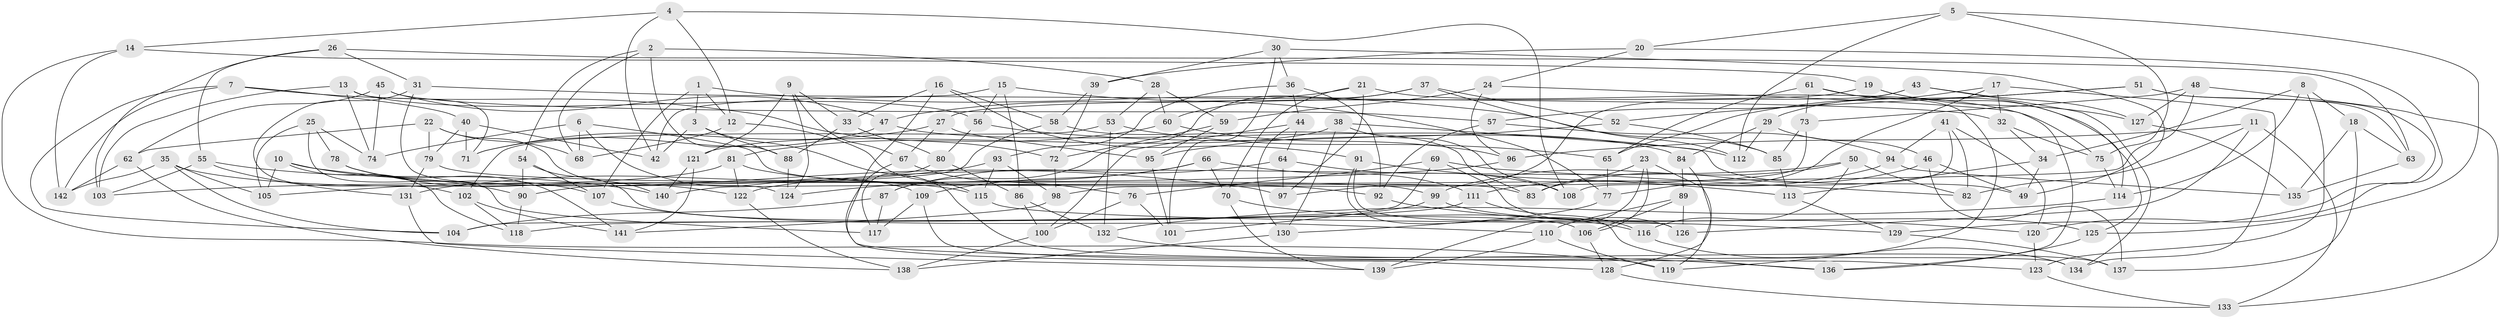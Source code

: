 // Generated by graph-tools (version 1.1) at 2025/37/03/09/25 02:37:48]
// undirected, 142 vertices, 284 edges
graph export_dot {
graph [start="1"]
  node [color=gray90,style=filled];
  1;
  2;
  3;
  4;
  5;
  6;
  7;
  8;
  9;
  10;
  11;
  12;
  13;
  14;
  15;
  16;
  17;
  18;
  19;
  20;
  21;
  22;
  23;
  24;
  25;
  26;
  27;
  28;
  29;
  30;
  31;
  32;
  33;
  34;
  35;
  36;
  37;
  38;
  39;
  40;
  41;
  42;
  43;
  44;
  45;
  46;
  47;
  48;
  49;
  50;
  51;
  52;
  53;
  54;
  55;
  56;
  57;
  58;
  59;
  60;
  61;
  62;
  63;
  64;
  65;
  66;
  67;
  68;
  69;
  70;
  71;
  72;
  73;
  74;
  75;
  76;
  77;
  78;
  79;
  80;
  81;
  82;
  83;
  84;
  85;
  86;
  87;
  88;
  89;
  90;
  91;
  92;
  93;
  94;
  95;
  96;
  97;
  98;
  99;
  100;
  101;
  102;
  103;
  104;
  105;
  106;
  107;
  108;
  109;
  110;
  111;
  112;
  113;
  114;
  115;
  116;
  117;
  118;
  119;
  120;
  121;
  122;
  123;
  124;
  125;
  126;
  127;
  128;
  129;
  130;
  131;
  132;
  133;
  134;
  135;
  136;
  137;
  138;
  139;
  140;
  141;
  142;
  1 -- 12;
  1 -- 3;
  1 -- 107;
  1 -- 85;
  2 -- 54;
  2 -- 88;
  2 -- 68;
  2 -- 28;
  3 -- 42;
  3 -- 137;
  3 -- 88;
  4 -- 14;
  4 -- 42;
  4 -- 12;
  4 -- 108;
  5 -- 112;
  5 -- 20;
  5 -- 75;
  5 -- 125;
  6 -- 68;
  6 -- 83;
  6 -- 74;
  6 -- 109;
  7 -- 40;
  7 -- 142;
  7 -- 72;
  7 -- 104;
  8 -- 18;
  8 -- 34;
  8 -- 123;
  8 -- 114;
  9 -- 33;
  9 -- 67;
  9 -- 124;
  9 -- 121;
  10 -- 105;
  10 -- 97;
  10 -- 90;
  10 -- 118;
  11 -- 96;
  11 -- 133;
  11 -- 82;
  11 -- 126;
  12 -- 115;
  12 -- 68;
  13 -- 74;
  13 -- 56;
  13 -- 103;
  13 -- 71;
  14 -- 119;
  14 -- 142;
  14 -- 19;
  15 -- 42;
  15 -- 56;
  15 -- 86;
  15 -- 77;
  16 -- 123;
  16 -- 58;
  16 -- 33;
  16 -- 91;
  17 -- 32;
  17 -- 134;
  17 -- 77;
  17 -- 29;
  18 -- 63;
  18 -- 135;
  18 -- 137;
  19 -- 27;
  19 -- 114;
  19 -- 127;
  20 -- 39;
  20 -- 24;
  20 -- 120;
  21 -- 47;
  21 -- 70;
  21 -- 75;
  21 -- 97;
  22 -- 140;
  22 -- 62;
  22 -- 68;
  22 -- 79;
  23 -- 106;
  23 -- 83;
  23 -- 119;
  23 -- 139;
  24 -- 59;
  24 -- 136;
  24 -- 96;
  25 -- 74;
  25 -- 105;
  25 -- 117;
  25 -- 78;
  26 -- 31;
  26 -- 63;
  26 -- 55;
  26 -- 103;
  27 -- 67;
  27 -- 71;
  27 -- 95;
  28 -- 60;
  28 -- 53;
  28 -- 59;
  29 -- 84;
  29 -- 46;
  29 -- 112;
  30 -- 36;
  30 -- 39;
  30 -- 101;
  30 -- 49;
  31 -- 124;
  31 -- 102;
  31 -- 32;
  32 -- 75;
  32 -- 34;
  33 -- 80;
  33 -- 88;
  34 -- 113;
  34 -- 49;
  35 -- 142;
  35 -- 115;
  35 -- 104;
  35 -- 105;
  36 -- 93;
  36 -- 92;
  36 -- 44;
  37 -- 52;
  37 -- 87;
  37 -- 112;
  37 -- 60;
  38 -- 49;
  38 -- 130;
  38 -- 121;
  38 -- 108;
  39 -- 72;
  39 -- 58;
  40 -- 71;
  40 -- 79;
  40 -- 42;
  41 -- 82;
  41 -- 94;
  41 -- 120;
  41 -- 108;
  43 -- 127;
  43 -- 97;
  43 -- 57;
  43 -- 134;
  44 -- 130;
  44 -- 64;
  44 -- 100;
  45 -- 62;
  45 -- 74;
  45 -- 57;
  45 -- 47;
  46 -- 49;
  46 -- 137;
  46 -- 83;
  47 -- 71;
  47 -- 84;
  48 -- 140;
  48 -- 73;
  48 -- 133;
  48 -- 127;
  50 -- 116;
  50 -- 82;
  50 -- 122;
  50 -- 99;
  51 -- 52;
  51 -- 63;
  51 -- 129;
  51 -- 65;
  52 -- 95;
  52 -- 85;
  53 -- 65;
  53 -- 132;
  53 -- 102;
  54 -- 106;
  54 -- 90;
  54 -- 107;
  55 -- 103;
  55 -- 131;
  55 -- 140;
  56 -- 112;
  56 -- 80;
  57 -- 94;
  57 -- 92;
  58 -- 90;
  58 -- 83;
  59 -- 72;
  59 -- 95;
  60 -- 81;
  60 -- 96;
  61 -- 65;
  61 -- 73;
  61 -- 119;
  61 -- 125;
  62 -- 142;
  62 -- 138;
  63 -- 135;
  64 -- 87;
  64 -- 97;
  64 -- 108;
  65 -- 77;
  66 -- 70;
  66 -- 109;
  66 -- 124;
  66 -- 111;
  67 -- 128;
  67 -- 76;
  69 -- 104;
  69 -- 82;
  69 -- 126;
  69 -- 76;
  70 -- 139;
  70 -- 116;
  72 -- 98;
  73 -- 98;
  73 -- 85;
  75 -- 114;
  76 -- 100;
  76 -- 101;
  77 -- 130;
  78 -- 141;
  78 -- 107;
  78 -- 122;
  79 -- 99;
  79 -- 131;
  80 -- 117;
  80 -- 86;
  81 -- 105;
  81 -- 122;
  81 -- 92;
  84 -- 128;
  84 -- 89;
  85 -- 113;
  86 -- 100;
  86 -- 132;
  87 -- 117;
  87 -- 104;
  88 -- 124;
  89 -- 110;
  89 -- 106;
  89 -- 126;
  90 -- 118;
  91 -- 113;
  91 -- 136;
  91 -- 126;
  92 -- 120;
  93 -- 115;
  93 -- 98;
  93 -- 131;
  94 -- 111;
  94 -- 135;
  95 -- 101;
  96 -- 103;
  98 -- 141;
  99 -- 125;
  99 -- 101;
  100 -- 138;
  102 -- 141;
  102 -- 118;
  106 -- 128;
  107 -- 110;
  109 -- 134;
  109 -- 117;
  110 -- 119;
  110 -- 139;
  111 -- 118;
  111 -- 116;
  113 -- 129;
  114 -- 132;
  115 -- 129;
  116 -- 134;
  120 -- 123;
  121 -- 141;
  121 -- 140;
  122 -- 138;
  123 -- 133;
  125 -- 136;
  127 -- 135;
  128 -- 133;
  129 -- 137;
  130 -- 138;
  131 -- 139;
  132 -- 136;
}
